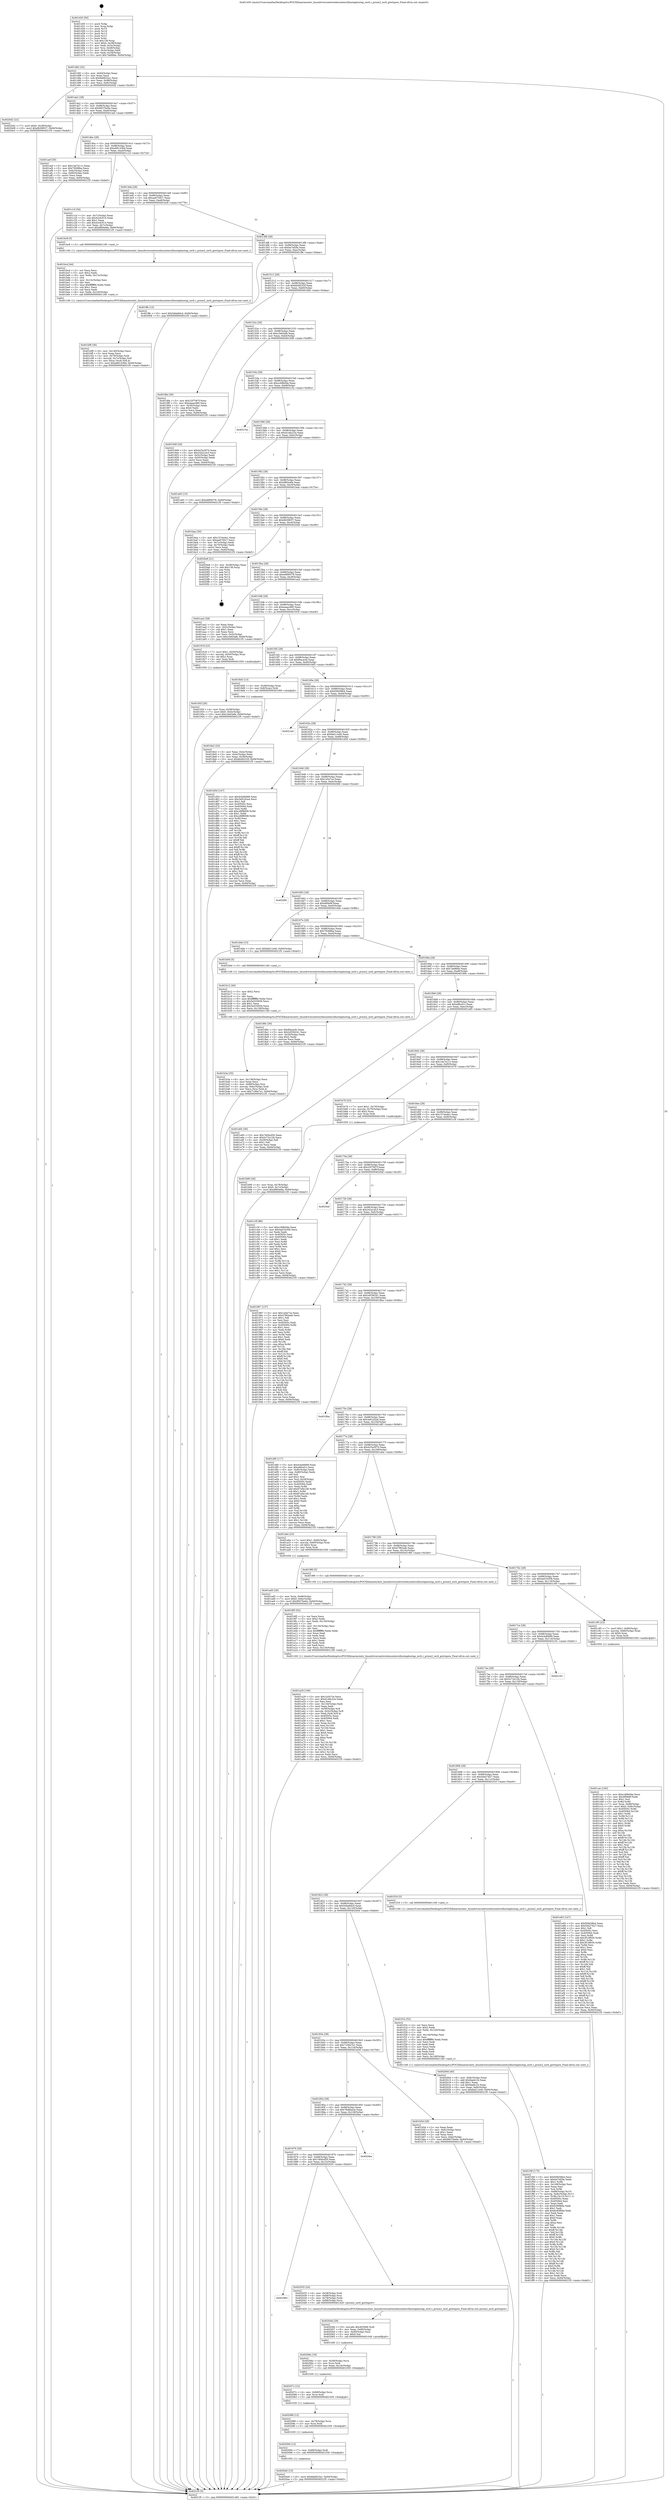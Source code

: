 digraph "0x401450" {
  label = "0x401450 (/mnt/c/Users/mathe/Desktop/tcc/POCII/binaries/extr_linuxdriversnetwirelessintersilhostaphostap_ioctl.c_prism2_ioctl_giwtxpow_Final-ollvm.out::main(0))"
  labelloc = "t"
  node[shape=record]

  Entry [label="",width=0.3,height=0.3,shape=circle,fillcolor=black,style=filled]
  "0x401482" [label="{
     0x401482 [32]\l
     | [instrs]\l
     &nbsp;&nbsp;0x401482 \<+6\>: mov -0x94(%rbp),%eax\l
     &nbsp;&nbsp;0x401488 \<+2\>: mov %eax,%ecx\l
     &nbsp;&nbsp;0x40148a \<+6\>: sub $0x8dd923a1,%ecx\l
     &nbsp;&nbsp;0x401490 \<+6\>: mov %eax,-0x98(%rbp)\l
     &nbsp;&nbsp;0x401496 \<+6\>: mov %ecx,-0x9c(%rbp)\l
     &nbsp;&nbsp;0x40149c \<+6\>: je 00000000004020d2 \<main+0xc82\>\l
  }"]
  "0x4020d2" [label="{
     0x4020d2 [22]\l
     | [instrs]\l
     &nbsp;&nbsp;0x4020d2 \<+7\>: movl $0x0,-0x38(%rbp)\l
     &nbsp;&nbsp;0x4020d9 \<+10\>: movl $0xdfc09037,-0x94(%rbp)\l
     &nbsp;&nbsp;0x4020e3 \<+5\>: jmp 00000000004021f5 \<main+0xda5\>\l
  }"]
  "0x4014a2" [label="{
     0x4014a2 [28]\l
     | [instrs]\l
     &nbsp;&nbsp;0x4014a2 \<+5\>: jmp 00000000004014a7 \<main+0x57\>\l
     &nbsp;&nbsp;0x4014a7 \<+6\>: mov -0x98(%rbp),%eax\l
     &nbsp;&nbsp;0x4014ad \<+5\>: sub $0x9937be0e,%eax\l
     &nbsp;&nbsp;0x4014b2 \<+6\>: mov %eax,-0xa0(%rbp)\l
     &nbsp;&nbsp;0x4014b8 \<+6\>: je 0000000000401aef \<main+0x69f\>\l
  }"]
  Exit [label="",width=0.3,height=0.3,shape=circle,fillcolor=black,style=filled,peripheries=2]
  "0x401aef" [label="{
     0x401aef [30]\l
     | [instrs]\l
     &nbsp;&nbsp;0x401aef \<+5\>: mov $0x14a7e11c,%eax\l
     &nbsp;&nbsp;0x401af4 \<+5\>: mov $0x79288ba,%ecx\l
     &nbsp;&nbsp;0x401af9 \<+3\>: mov -0x6c(%rbp),%edx\l
     &nbsp;&nbsp;0x401afc \<+3\>: cmp -0x60(%rbp),%edx\l
     &nbsp;&nbsp;0x401aff \<+3\>: cmovl %ecx,%eax\l
     &nbsp;&nbsp;0x401b02 \<+6\>: mov %eax,-0x94(%rbp)\l
     &nbsp;&nbsp;0x401b08 \<+5\>: jmp 00000000004021f5 \<main+0xda5\>\l
  }"]
  "0x4014be" [label="{
     0x4014be [28]\l
     | [instrs]\l
     &nbsp;&nbsp;0x4014be \<+5\>: jmp 00000000004014c3 \<main+0x73\>\l
     &nbsp;&nbsp;0x4014c3 \<+6\>: mov -0x98(%rbp),%eax\l
     &nbsp;&nbsp;0x4014c9 \<+5\>: sub $0xa891436d,%eax\l
     &nbsp;&nbsp;0x4014ce \<+6\>: mov %eax,-0xa4(%rbp)\l
     &nbsp;&nbsp;0x4014d4 \<+6\>: je 0000000000401c1d \<main+0x7cd\>\l
  }"]
  "0x4020a0" [label="{
     0x4020a0 [15]\l
     | [instrs]\l
     &nbsp;&nbsp;0x4020a0 \<+10\>: movl $0x8dd923a1,-0x94(%rbp)\l
     &nbsp;&nbsp;0x4020aa \<+5\>: jmp 00000000004021f5 \<main+0xda5\>\l
  }"]
  "0x401c1d" [label="{
     0x401c1d [34]\l
     | [instrs]\l
     &nbsp;&nbsp;0x401c1d \<+3\>: mov -0x7c(%rbp),%eax\l
     &nbsp;&nbsp;0x401c20 \<+5\>: sub $0x42cfc014,%eax\l
     &nbsp;&nbsp;0x401c25 \<+3\>: add $0x1,%eax\l
     &nbsp;&nbsp;0x401c28 \<+5\>: add $0x42cfc014,%eax\l
     &nbsp;&nbsp;0x401c2d \<+3\>: mov %eax,-0x7c(%rbp)\l
     &nbsp;&nbsp;0x401c30 \<+10\>: movl $0xdf60a4fa,-0x94(%rbp)\l
     &nbsp;&nbsp;0x401c3a \<+5\>: jmp 00000000004021f5 \<main+0xda5\>\l
  }"]
  "0x4014da" [label="{
     0x4014da [28]\l
     | [instrs]\l
     &nbsp;&nbsp;0x4014da \<+5\>: jmp 00000000004014df \<main+0x8f\>\l
     &nbsp;&nbsp;0x4014df \<+6\>: mov -0x98(%rbp),%eax\l
     &nbsp;&nbsp;0x4014e5 \<+5\>: sub $0xaa9750c7,%eax\l
     &nbsp;&nbsp;0x4014ea \<+6\>: mov %eax,-0xa8(%rbp)\l
     &nbsp;&nbsp;0x4014f0 \<+6\>: je 0000000000401bc8 \<main+0x778\>\l
  }"]
  "0x402094" [label="{
     0x402094 [12]\l
     | [instrs]\l
     &nbsp;&nbsp;0x402094 \<+7\>: mov -0x88(%rbp),%rdi\l
     &nbsp;&nbsp;0x40209b \<+5\>: call 0000000000401030 \<free@plt\>\l
     | [calls]\l
     &nbsp;&nbsp;0x401030 \{1\} (unknown)\l
  }"]
  "0x401bc8" [label="{
     0x401bc8 [5]\l
     | [instrs]\l
     &nbsp;&nbsp;0x401bc8 \<+5\>: call 0000000000401160 \<next_i\>\l
     | [calls]\l
     &nbsp;&nbsp;0x401160 \{1\} (/mnt/c/Users/mathe/Desktop/tcc/POCII/binaries/extr_linuxdriversnetwirelessintersilhostaphostap_ioctl.c_prism2_ioctl_giwtxpow_Final-ollvm.out::next_i)\l
  }"]
  "0x4014f6" [label="{
     0x4014f6 [28]\l
     | [instrs]\l
     &nbsp;&nbsp;0x4014f6 \<+5\>: jmp 00000000004014fb \<main+0xab\>\l
     &nbsp;&nbsp;0x4014fb \<+6\>: mov -0x98(%rbp),%eax\l
     &nbsp;&nbsp;0x401501 \<+5\>: sub $0xba7ef2fa,%eax\l
     &nbsp;&nbsp;0x401506 \<+6\>: mov %eax,-0xac(%rbp)\l
     &nbsp;&nbsp;0x40150c \<+6\>: je 0000000000401ffe \<main+0xbae\>\l
  }"]
  "0x402088" [label="{
     0x402088 [12]\l
     | [instrs]\l
     &nbsp;&nbsp;0x402088 \<+4\>: mov -0x78(%rbp),%rcx\l
     &nbsp;&nbsp;0x40208c \<+3\>: mov %rcx,%rdi\l
     &nbsp;&nbsp;0x40208f \<+5\>: call 0000000000401030 \<free@plt\>\l
     | [calls]\l
     &nbsp;&nbsp;0x401030 \{1\} (unknown)\l
  }"]
  "0x401ffe" [label="{
     0x401ffe [15]\l
     | [instrs]\l
     &nbsp;&nbsp;0x401ffe \<+10\>: movl $0x5dda84cd,-0x94(%rbp)\l
     &nbsp;&nbsp;0x402008 \<+5\>: jmp 00000000004021f5 \<main+0xda5\>\l
  }"]
  "0x401512" [label="{
     0x401512 [28]\l
     | [instrs]\l
     &nbsp;&nbsp;0x401512 \<+5\>: jmp 0000000000401517 \<main+0xc7\>\l
     &nbsp;&nbsp;0x401517 \<+6\>: mov -0x98(%rbp),%eax\l
     &nbsp;&nbsp;0x40151d \<+5\>: sub $0xbb49232f,%eax\l
     &nbsp;&nbsp;0x401522 \<+6\>: mov %eax,-0xb0(%rbp)\l
     &nbsp;&nbsp;0x401528 \<+6\>: je 00000000004018fa \<main+0x4aa\>\l
  }"]
  "0x40207c" [label="{
     0x40207c [12]\l
     | [instrs]\l
     &nbsp;&nbsp;0x40207c \<+4\>: mov -0x68(%rbp),%rcx\l
     &nbsp;&nbsp;0x402080 \<+3\>: mov %rcx,%rdi\l
     &nbsp;&nbsp;0x402083 \<+5\>: call 0000000000401030 \<free@plt\>\l
     | [calls]\l
     &nbsp;&nbsp;0x401030 \{1\} (unknown)\l
  }"]
  "0x4018fa" [label="{
     0x4018fa [30]\l
     | [instrs]\l
     &nbsp;&nbsp;0x4018fa \<+5\>: mov $0x22f7587f,%eax\l
     &nbsp;&nbsp;0x4018ff \<+5\>: mov $0xeaaacd90,%ecx\l
     &nbsp;&nbsp;0x401904 \<+3\>: mov -0x30(%rbp),%edx\l
     &nbsp;&nbsp;0x401907 \<+3\>: cmp $0x0,%edx\l
     &nbsp;&nbsp;0x40190a \<+3\>: cmove %ecx,%eax\l
     &nbsp;&nbsp;0x40190d \<+6\>: mov %eax,-0x94(%rbp)\l
     &nbsp;&nbsp;0x401913 \<+5\>: jmp 00000000004021f5 \<main+0xda5\>\l
  }"]
  "0x40152e" [label="{
     0x40152e [28]\l
     | [instrs]\l
     &nbsp;&nbsp;0x40152e \<+5\>: jmp 0000000000401533 \<main+0xe3\>\l
     &nbsp;&nbsp;0x401533 \<+6\>: mov -0x98(%rbp),%eax\l
     &nbsp;&nbsp;0x401539 \<+5\>: sub $0xc3e63afe,%eax\l
     &nbsp;&nbsp;0x40153e \<+6\>: mov %eax,-0xb4(%rbp)\l
     &nbsp;&nbsp;0x401544 \<+6\>: je 0000000000401949 \<main+0x4f9\>\l
  }"]
  "0x40206a" [label="{
     0x40206a [18]\l
     | [instrs]\l
     &nbsp;&nbsp;0x40206a \<+4\>: mov -0x58(%rbp),%rcx\l
     &nbsp;&nbsp;0x40206e \<+3\>: mov %rcx,%rdi\l
     &nbsp;&nbsp;0x402071 \<+6\>: mov %eax,-0x14c(%rbp)\l
     &nbsp;&nbsp;0x402077 \<+5\>: call 0000000000401030 \<free@plt\>\l
     | [calls]\l
     &nbsp;&nbsp;0x401030 \{1\} (unknown)\l
  }"]
  "0x401949" [label="{
     0x401949 [30]\l
     | [instrs]\l
     &nbsp;&nbsp;0x401949 \<+5\>: mov $0x425a3070,%eax\l
     &nbsp;&nbsp;0x40194e \<+5\>: mov $0x242a1dc3,%ecx\l
     &nbsp;&nbsp;0x401953 \<+3\>: mov -0x5c(%rbp),%edx\l
     &nbsp;&nbsp;0x401956 \<+3\>: cmp -0x50(%rbp),%edx\l
     &nbsp;&nbsp;0x401959 \<+3\>: cmovl %ecx,%eax\l
     &nbsp;&nbsp;0x40195c \<+6\>: mov %eax,-0x94(%rbp)\l
     &nbsp;&nbsp;0x401962 \<+5\>: jmp 00000000004021f5 \<main+0xda5\>\l
  }"]
  "0x40154a" [label="{
     0x40154a [28]\l
     | [instrs]\l
     &nbsp;&nbsp;0x40154a \<+5\>: jmp 000000000040154f \<main+0xff\>\l
     &nbsp;&nbsp;0x40154f \<+6\>: mov -0x98(%rbp),%eax\l
     &nbsp;&nbsp;0x401555 \<+5\>: sub $0xcc68b0da,%eax\l
     &nbsp;&nbsp;0x40155a \<+6\>: mov %eax,-0xb8(%rbp)\l
     &nbsp;&nbsp;0x401560 \<+6\>: je 000000000040215a \<main+0xd0a\>\l
  }"]
  "0x40204d" [label="{
     0x40204d [29]\l
     | [instrs]\l
     &nbsp;&nbsp;0x40204d \<+10\>: movabs $0x4030b6,%rdi\l
     &nbsp;&nbsp;0x402057 \<+6\>: mov %eax,-0x90(%rbp)\l
     &nbsp;&nbsp;0x40205d \<+6\>: mov -0x90(%rbp),%esi\l
     &nbsp;&nbsp;0x402063 \<+2\>: mov $0x0,%al\l
     &nbsp;&nbsp;0x402065 \<+5\>: call 0000000000401040 \<printf@plt\>\l
     | [calls]\l
     &nbsp;&nbsp;0x401040 \{1\} (unknown)\l
  }"]
  "0x40215a" [label="{
     0x40215a\l
  }", style=dashed]
  "0x401566" [label="{
     0x401566 [28]\l
     | [instrs]\l
     &nbsp;&nbsp;0x401566 \<+5\>: jmp 000000000040156b \<main+0x11b\>\l
     &nbsp;&nbsp;0x40156b \<+6\>: mov -0x98(%rbp),%eax\l
     &nbsp;&nbsp;0x401571 \<+5\>: sub $0xd1ddc22e,%eax\l
     &nbsp;&nbsp;0x401576 \<+6\>: mov %eax,-0xbc(%rbp)\l
     &nbsp;&nbsp;0x40157c \<+6\>: je 0000000000401a93 \<main+0x643\>\l
  }"]
  "0x401892" [label="{
     0x401892\l
  }", style=dashed]
  "0x401a93" [label="{
     0x401a93 [15]\l
     | [instrs]\l
     &nbsp;&nbsp;0x401a93 \<+10\>: movl $0xe6f08378,-0x94(%rbp)\l
     &nbsp;&nbsp;0x401a9d \<+5\>: jmp 00000000004021f5 \<main+0xda5\>\l
  }"]
  "0x401582" [label="{
     0x401582 [28]\l
     | [instrs]\l
     &nbsp;&nbsp;0x401582 \<+5\>: jmp 0000000000401587 \<main+0x137\>\l
     &nbsp;&nbsp;0x401587 \<+6\>: mov -0x98(%rbp),%eax\l
     &nbsp;&nbsp;0x40158d \<+5\>: sub $0xdf60a4fa,%eax\l
     &nbsp;&nbsp;0x401592 \<+6\>: mov %eax,-0xc0(%rbp)\l
     &nbsp;&nbsp;0x401598 \<+6\>: je 0000000000401baa \<main+0x75a\>\l
  }"]
  "0x402035" [label="{
     0x402035 [24]\l
     | [instrs]\l
     &nbsp;&nbsp;0x402035 \<+4\>: mov -0x58(%rbp),%rdi\l
     &nbsp;&nbsp;0x402039 \<+4\>: mov -0x68(%rbp),%rsi\l
     &nbsp;&nbsp;0x40203d \<+4\>: mov -0x78(%rbp),%rdx\l
     &nbsp;&nbsp;0x402041 \<+7\>: mov -0x88(%rbp),%rcx\l
     &nbsp;&nbsp;0x402048 \<+5\>: call 0000000000401420 \<prism2_ioctl_giwtxpow\>\l
     | [calls]\l
     &nbsp;&nbsp;0x401420 \{1\} (/mnt/c/Users/mathe/Desktop/tcc/POCII/binaries/extr_linuxdriversnetwirelessintersilhostaphostap_ioctl.c_prism2_ioctl_giwtxpow_Final-ollvm.out::prism2_ioctl_giwtxpow)\l
  }"]
  "0x401baa" [label="{
     0x401baa [30]\l
     | [instrs]\l
     &nbsp;&nbsp;0x401baa \<+5\>: mov $0x157ee4a1,%eax\l
     &nbsp;&nbsp;0x401baf \<+5\>: mov $0xaa9750c7,%ecx\l
     &nbsp;&nbsp;0x401bb4 \<+3\>: mov -0x7c(%rbp),%edx\l
     &nbsp;&nbsp;0x401bb7 \<+3\>: cmp -0x70(%rbp),%edx\l
     &nbsp;&nbsp;0x401bba \<+3\>: cmovl %ecx,%eax\l
     &nbsp;&nbsp;0x401bbd \<+6\>: mov %eax,-0x94(%rbp)\l
     &nbsp;&nbsp;0x401bc3 \<+5\>: jmp 00000000004021f5 \<main+0xda5\>\l
  }"]
  "0x40159e" [label="{
     0x40159e [28]\l
     | [instrs]\l
     &nbsp;&nbsp;0x40159e \<+5\>: jmp 00000000004015a3 \<main+0x153\>\l
     &nbsp;&nbsp;0x4015a3 \<+6\>: mov -0x98(%rbp),%eax\l
     &nbsp;&nbsp;0x4015a9 \<+5\>: sub $0xdfc09037,%eax\l
     &nbsp;&nbsp;0x4015ae \<+6\>: mov %eax,-0xc4(%rbp)\l
     &nbsp;&nbsp;0x4015b4 \<+6\>: je 00000000004020e8 \<main+0xc98\>\l
  }"]
  "0x401876" [label="{
     0x401876 [28]\l
     | [instrs]\l
     &nbsp;&nbsp;0x401876 \<+5\>: jmp 000000000040187b \<main+0x42b\>\l
     &nbsp;&nbsp;0x40187b \<+6\>: mov -0x98(%rbp),%eax\l
     &nbsp;&nbsp;0x401881 \<+5\>: sub $0x7d04cd50,%eax\l
     &nbsp;&nbsp;0x401886 \<+6\>: mov %eax,-0x12c(%rbp)\l
     &nbsp;&nbsp;0x40188c \<+6\>: je 0000000000402035 \<main+0xbe5\>\l
  }"]
  "0x4020e8" [label="{
     0x4020e8 [21]\l
     | [instrs]\l
     &nbsp;&nbsp;0x4020e8 \<+3\>: mov -0x38(%rbp),%eax\l
     &nbsp;&nbsp;0x4020eb \<+7\>: add $0x138,%rsp\l
     &nbsp;&nbsp;0x4020f2 \<+1\>: pop %rbx\l
     &nbsp;&nbsp;0x4020f3 \<+2\>: pop %r12\l
     &nbsp;&nbsp;0x4020f5 \<+2\>: pop %r13\l
     &nbsp;&nbsp;0x4020f7 \<+2\>: pop %r14\l
     &nbsp;&nbsp;0x4020f9 \<+2\>: pop %r15\l
     &nbsp;&nbsp;0x4020fb \<+1\>: pop %rbp\l
     &nbsp;&nbsp;0x4020fc \<+1\>: ret\l
  }"]
  "0x4015ba" [label="{
     0x4015ba [28]\l
     | [instrs]\l
     &nbsp;&nbsp;0x4015ba \<+5\>: jmp 00000000004015bf \<main+0x16f\>\l
     &nbsp;&nbsp;0x4015bf \<+6\>: mov -0x98(%rbp),%eax\l
     &nbsp;&nbsp;0x4015c5 \<+5\>: sub $0xe6f08378,%eax\l
     &nbsp;&nbsp;0x4015ca \<+6\>: mov %eax,-0xc8(%rbp)\l
     &nbsp;&nbsp;0x4015d0 \<+6\>: je 0000000000401aa2 \<main+0x652\>\l
  }"]
  "0x4020be" [label="{
     0x4020be\l
  }", style=dashed]
  "0x401aa2" [label="{
     0x401aa2 [28]\l
     | [instrs]\l
     &nbsp;&nbsp;0x401aa2 \<+2\>: xor %eax,%eax\l
     &nbsp;&nbsp;0x401aa4 \<+3\>: mov -0x5c(%rbp),%ecx\l
     &nbsp;&nbsp;0x401aa7 \<+3\>: sub $0x1,%eax\l
     &nbsp;&nbsp;0x401aaa \<+2\>: sub %eax,%ecx\l
     &nbsp;&nbsp;0x401aac \<+3\>: mov %ecx,-0x5c(%rbp)\l
     &nbsp;&nbsp;0x401aaf \<+10\>: movl $0xc3e63afe,-0x94(%rbp)\l
     &nbsp;&nbsp;0x401ab9 \<+5\>: jmp 00000000004021f5 \<main+0xda5\>\l
  }"]
  "0x4015d6" [label="{
     0x4015d6 [28]\l
     | [instrs]\l
     &nbsp;&nbsp;0x4015d6 \<+5\>: jmp 00000000004015db \<main+0x18b\>\l
     &nbsp;&nbsp;0x4015db \<+6\>: mov -0x98(%rbp),%eax\l
     &nbsp;&nbsp;0x4015e1 \<+5\>: sub $0xeaaacd90,%eax\l
     &nbsp;&nbsp;0x4015e6 \<+6\>: mov %eax,-0xcc(%rbp)\l
     &nbsp;&nbsp;0x4015ec \<+6\>: je 0000000000401918 \<main+0x4c8\>\l
  }"]
  "0x401f4f" [label="{
     0x401f4f [175]\l
     | [instrs]\l
     &nbsp;&nbsp;0x401f4f \<+5\>: mov $0xf26b58b4,%ecx\l
     &nbsp;&nbsp;0x401f54 \<+5\>: mov $0xba7ef2fa,%edx\l
     &nbsp;&nbsp;0x401f59 \<+3\>: mov $0x1,%r8b\l
     &nbsp;&nbsp;0x401f5c \<+6\>: mov -0x148(%rbp),%esi\l
     &nbsp;&nbsp;0x401f62 \<+3\>: imul %eax,%esi\l
     &nbsp;&nbsp;0x401f65 \<+3\>: mov %sil,%r9b\l
     &nbsp;&nbsp;0x401f68 \<+7\>: mov -0x88(%rbp),%r10\l
     &nbsp;&nbsp;0x401f6f \<+7\>: movslq -0x8c(%rbp),%r11\l
     &nbsp;&nbsp;0x401f76 \<+4\>: mov %r9b,(%r10,%r11,1)\l
     &nbsp;&nbsp;0x401f7a \<+7\>: mov 0x40505c,%eax\l
     &nbsp;&nbsp;0x401f81 \<+7\>: mov 0x405064,%esi\l
     &nbsp;&nbsp;0x401f88 \<+2\>: mov %eax,%edi\l
     &nbsp;&nbsp;0x401f8a \<+6\>: sub $0x6c90fb6e,%edi\l
     &nbsp;&nbsp;0x401f90 \<+3\>: sub $0x1,%edi\l
     &nbsp;&nbsp;0x401f93 \<+6\>: add $0x6c90fb6e,%edi\l
     &nbsp;&nbsp;0x401f99 \<+3\>: imul %edi,%eax\l
     &nbsp;&nbsp;0x401f9c \<+3\>: and $0x1,%eax\l
     &nbsp;&nbsp;0x401f9f \<+3\>: cmp $0x0,%eax\l
     &nbsp;&nbsp;0x401fa2 \<+4\>: sete %r9b\l
     &nbsp;&nbsp;0x401fa6 \<+3\>: cmp $0xa,%esi\l
     &nbsp;&nbsp;0x401fa9 \<+3\>: setl %bl\l
     &nbsp;&nbsp;0x401fac \<+3\>: mov %r9b,%r14b\l
     &nbsp;&nbsp;0x401faf \<+4\>: xor $0xff,%r14b\l
     &nbsp;&nbsp;0x401fb3 \<+3\>: mov %bl,%r15b\l
     &nbsp;&nbsp;0x401fb6 \<+4\>: xor $0xff,%r15b\l
     &nbsp;&nbsp;0x401fba \<+4\>: xor $0x0,%r8b\l
     &nbsp;&nbsp;0x401fbe \<+3\>: mov %r14b,%r12b\l
     &nbsp;&nbsp;0x401fc1 \<+4\>: and $0x0,%r12b\l
     &nbsp;&nbsp;0x401fc5 \<+3\>: and %r8b,%r9b\l
     &nbsp;&nbsp;0x401fc8 \<+3\>: mov %r15b,%r13b\l
     &nbsp;&nbsp;0x401fcb \<+4\>: and $0x0,%r13b\l
     &nbsp;&nbsp;0x401fcf \<+3\>: and %r8b,%bl\l
     &nbsp;&nbsp;0x401fd2 \<+3\>: or %r9b,%r12b\l
     &nbsp;&nbsp;0x401fd5 \<+3\>: or %bl,%r13b\l
     &nbsp;&nbsp;0x401fd8 \<+3\>: xor %r13b,%r12b\l
     &nbsp;&nbsp;0x401fdb \<+3\>: or %r15b,%r14b\l
     &nbsp;&nbsp;0x401fde \<+4\>: xor $0xff,%r14b\l
     &nbsp;&nbsp;0x401fe2 \<+4\>: or $0x0,%r8b\l
     &nbsp;&nbsp;0x401fe6 \<+3\>: and %r8b,%r14b\l
     &nbsp;&nbsp;0x401fe9 \<+3\>: or %r14b,%r12b\l
     &nbsp;&nbsp;0x401fec \<+4\>: test $0x1,%r12b\l
     &nbsp;&nbsp;0x401ff0 \<+3\>: cmovne %edx,%ecx\l
     &nbsp;&nbsp;0x401ff3 \<+6\>: mov %ecx,-0x94(%rbp)\l
     &nbsp;&nbsp;0x401ff9 \<+5\>: jmp 00000000004021f5 \<main+0xda5\>\l
  }"]
  "0x401918" [label="{
     0x401918 [23]\l
     | [instrs]\l
     &nbsp;&nbsp;0x401918 \<+7\>: movl $0x1,-0x50(%rbp)\l
     &nbsp;&nbsp;0x40191f \<+4\>: movslq -0x50(%rbp),%rax\l
     &nbsp;&nbsp;0x401923 \<+4\>: shl $0x2,%rax\l
     &nbsp;&nbsp;0x401927 \<+3\>: mov %rax,%rdi\l
     &nbsp;&nbsp;0x40192a \<+5\>: call 0000000000401050 \<malloc@plt\>\l
     | [calls]\l
     &nbsp;&nbsp;0x401050 \{1\} (unknown)\l
  }"]
  "0x4015f2" [label="{
     0x4015f2 [28]\l
     | [instrs]\l
     &nbsp;&nbsp;0x4015f2 \<+5\>: jmp 00000000004015f7 \<main+0x1a7\>\l
     &nbsp;&nbsp;0x4015f7 \<+6\>: mov -0x98(%rbp),%eax\l
     &nbsp;&nbsp;0x4015fd \<+5\>: sub $0xf0acecfc,%eax\l
     &nbsp;&nbsp;0x401602 \<+6\>: mov %eax,-0xd0(%rbp)\l
     &nbsp;&nbsp;0x401608 \<+6\>: je 00000000004018d5 \<main+0x485\>\l
  }"]
  "0x401f1b" [label="{
     0x401f1b [52]\l
     | [instrs]\l
     &nbsp;&nbsp;0x401f1b \<+2\>: xor %ecx,%ecx\l
     &nbsp;&nbsp;0x401f1d \<+5\>: mov $0x2,%edx\l
     &nbsp;&nbsp;0x401f22 \<+6\>: mov %edx,-0x144(%rbp)\l
     &nbsp;&nbsp;0x401f28 \<+1\>: cltd\l
     &nbsp;&nbsp;0x401f29 \<+6\>: mov -0x144(%rbp),%esi\l
     &nbsp;&nbsp;0x401f2f \<+2\>: idiv %esi\l
     &nbsp;&nbsp;0x401f31 \<+6\>: imul $0xfffffffe,%edx,%edx\l
     &nbsp;&nbsp;0x401f37 \<+2\>: mov %ecx,%edi\l
     &nbsp;&nbsp;0x401f39 \<+2\>: sub %edx,%edi\l
     &nbsp;&nbsp;0x401f3b \<+2\>: mov %ecx,%edx\l
     &nbsp;&nbsp;0x401f3d \<+3\>: sub $0x1,%edx\l
     &nbsp;&nbsp;0x401f40 \<+2\>: add %edx,%edi\l
     &nbsp;&nbsp;0x401f42 \<+2\>: sub %edi,%ecx\l
     &nbsp;&nbsp;0x401f44 \<+6\>: mov %ecx,-0x148(%rbp)\l
     &nbsp;&nbsp;0x401f4a \<+5\>: call 0000000000401160 \<next_i\>\l
     | [calls]\l
     &nbsp;&nbsp;0x401160 \{1\} (/mnt/c/Users/mathe/Desktop/tcc/POCII/binaries/extr_linuxdriversnetwirelessintersilhostaphostap_ioctl.c_prism2_ioctl_giwtxpow_Final-ollvm.out::next_i)\l
  }"]
  "0x4018d5" [label="{
     0x4018d5 [13]\l
     | [instrs]\l
     &nbsp;&nbsp;0x4018d5 \<+4\>: mov -0x48(%rbp),%rax\l
     &nbsp;&nbsp;0x4018d9 \<+4\>: mov 0x8(%rax),%rdi\l
     &nbsp;&nbsp;0x4018dd \<+5\>: call 0000000000401060 \<atoi@plt\>\l
     | [calls]\l
     &nbsp;&nbsp;0x401060 \{1\} (unknown)\l
  }"]
  "0x40160e" [label="{
     0x40160e [28]\l
     | [instrs]\l
     &nbsp;&nbsp;0x40160e \<+5\>: jmp 0000000000401613 \<main+0x1c3\>\l
     &nbsp;&nbsp;0x401613 \<+6\>: mov -0x98(%rbp),%eax\l
     &nbsp;&nbsp;0x401619 \<+5\>: sub $0xf26b58b4,%eax\l
     &nbsp;&nbsp;0x40161e \<+6\>: mov %eax,-0xd4(%rbp)\l
     &nbsp;&nbsp;0x401624 \<+6\>: je 00000000004021a0 \<main+0xd50\>\l
  }"]
  "0x401cac" [label="{
     0x401cac [162]\l
     | [instrs]\l
     &nbsp;&nbsp;0x401cac \<+5\>: mov $0xcc68b0da,%ecx\l
     &nbsp;&nbsp;0x401cb1 \<+5\>: mov $0x4f0fe9f,%edx\l
     &nbsp;&nbsp;0x401cb6 \<+3\>: mov $0x1,%sil\l
     &nbsp;&nbsp;0x401cb9 \<+3\>: xor %r8d,%r8d\l
     &nbsp;&nbsp;0x401cbc \<+7\>: mov %rax,-0x88(%rbp)\l
     &nbsp;&nbsp;0x401cc3 \<+10\>: movl $0x0,-0x8c(%rbp)\l
     &nbsp;&nbsp;0x401ccd \<+8\>: mov 0x40505c,%r9d\l
     &nbsp;&nbsp;0x401cd5 \<+8\>: mov 0x405064,%r10d\l
     &nbsp;&nbsp;0x401cdd \<+4\>: sub $0x1,%r8d\l
     &nbsp;&nbsp;0x401ce1 \<+3\>: mov %r9d,%r11d\l
     &nbsp;&nbsp;0x401ce4 \<+3\>: add %r8d,%r11d\l
     &nbsp;&nbsp;0x401ce7 \<+4\>: imul %r11d,%r9d\l
     &nbsp;&nbsp;0x401ceb \<+4\>: and $0x1,%r9d\l
     &nbsp;&nbsp;0x401cef \<+4\>: cmp $0x0,%r9d\l
     &nbsp;&nbsp;0x401cf3 \<+3\>: sete %bl\l
     &nbsp;&nbsp;0x401cf6 \<+4\>: cmp $0xa,%r10d\l
     &nbsp;&nbsp;0x401cfa \<+4\>: setl %r14b\l
     &nbsp;&nbsp;0x401cfe \<+3\>: mov %bl,%r15b\l
     &nbsp;&nbsp;0x401d01 \<+4\>: xor $0xff,%r15b\l
     &nbsp;&nbsp;0x401d05 \<+3\>: mov %r14b,%r12b\l
     &nbsp;&nbsp;0x401d08 \<+4\>: xor $0xff,%r12b\l
     &nbsp;&nbsp;0x401d0c \<+4\>: xor $0x1,%sil\l
     &nbsp;&nbsp;0x401d10 \<+3\>: mov %r15b,%r13b\l
     &nbsp;&nbsp;0x401d13 \<+4\>: and $0xff,%r13b\l
     &nbsp;&nbsp;0x401d17 \<+3\>: and %sil,%bl\l
     &nbsp;&nbsp;0x401d1a \<+3\>: mov %r12b,%al\l
     &nbsp;&nbsp;0x401d1d \<+2\>: and $0xff,%al\l
     &nbsp;&nbsp;0x401d1f \<+3\>: and %sil,%r14b\l
     &nbsp;&nbsp;0x401d22 \<+3\>: or %bl,%r13b\l
     &nbsp;&nbsp;0x401d25 \<+3\>: or %r14b,%al\l
     &nbsp;&nbsp;0x401d28 \<+3\>: xor %al,%r13b\l
     &nbsp;&nbsp;0x401d2b \<+3\>: or %r12b,%r15b\l
     &nbsp;&nbsp;0x401d2e \<+4\>: xor $0xff,%r15b\l
     &nbsp;&nbsp;0x401d32 \<+4\>: or $0x1,%sil\l
     &nbsp;&nbsp;0x401d36 \<+3\>: and %sil,%r15b\l
     &nbsp;&nbsp;0x401d39 \<+3\>: or %r15b,%r13b\l
     &nbsp;&nbsp;0x401d3c \<+4\>: test $0x1,%r13b\l
     &nbsp;&nbsp;0x401d40 \<+3\>: cmovne %edx,%ecx\l
     &nbsp;&nbsp;0x401d43 \<+6\>: mov %ecx,-0x94(%rbp)\l
     &nbsp;&nbsp;0x401d49 \<+5\>: jmp 00000000004021f5 \<main+0xda5\>\l
  }"]
  "0x4021a0" [label="{
     0x4021a0\l
  }", style=dashed]
  "0x40162a" [label="{
     0x40162a [28]\l
     | [instrs]\l
     &nbsp;&nbsp;0x40162a \<+5\>: jmp 000000000040162f \<main+0x1df\>\l
     &nbsp;&nbsp;0x40162f \<+6\>: mov -0x98(%rbp),%eax\l
     &nbsp;&nbsp;0x401635 \<+5\>: sub $0xfad11e40,%eax\l
     &nbsp;&nbsp;0x40163a \<+6\>: mov %eax,-0xd8(%rbp)\l
     &nbsp;&nbsp;0x401640 \<+6\>: je 0000000000401d5d \<main+0x90d\>\l
  }"]
  "0x401bf9" [label="{
     0x401bf9 [36]\l
     | [instrs]\l
     &nbsp;&nbsp;0x401bf9 \<+6\>: mov -0x140(%rbp),%ecx\l
     &nbsp;&nbsp;0x401bff \<+3\>: imul %eax,%ecx\l
     &nbsp;&nbsp;0x401c02 \<+4\>: mov -0x78(%rbp),%rdi\l
     &nbsp;&nbsp;0x401c06 \<+4\>: movslq -0x7c(%rbp),%r8\l
     &nbsp;&nbsp;0x401c0a \<+4\>: mov %ecx,(%rdi,%r8,4)\l
     &nbsp;&nbsp;0x401c0e \<+10\>: movl $0xa891436d,-0x94(%rbp)\l
     &nbsp;&nbsp;0x401c18 \<+5\>: jmp 00000000004021f5 \<main+0xda5\>\l
  }"]
  "0x401d5d" [label="{
     0x401d5d [147]\l
     | [instrs]\l
     &nbsp;&nbsp;0x401d5d \<+5\>: mov $0x4cbd0b89,%eax\l
     &nbsp;&nbsp;0x401d62 \<+5\>: mov $0x3e91d2a4,%ecx\l
     &nbsp;&nbsp;0x401d67 \<+2\>: mov $0x1,%dl\l
     &nbsp;&nbsp;0x401d69 \<+7\>: mov 0x40505c,%esi\l
     &nbsp;&nbsp;0x401d70 \<+7\>: mov 0x405064,%edi\l
     &nbsp;&nbsp;0x401d77 \<+3\>: mov %esi,%r8d\l
     &nbsp;&nbsp;0x401d7a \<+7\>: add $0xcd9f8008,%r8d\l
     &nbsp;&nbsp;0x401d81 \<+4\>: sub $0x1,%r8d\l
     &nbsp;&nbsp;0x401d85 \<+7\>: sub $0xcd9f8008,%r8d\l
     &nbsp;&nbsp;0x401d8c \<+4\>: imul %r8d,%esi\l
     &nbsp;&nbsp;0x401d90 \<+3\>: and $0x1,%esi\l
     &nbsp;&nbsp;0x401d93 \<+3\>: cmp $0x0,%esi\l
     &nbsp;&nbsp;0x401d96 \<+4\>: sete %r9b\l
     &nbsp;&nbsp;0x401d9a \<+3\>: cmp $0xa,%edi\l
     &nbsp;&nbsp;0x401d9d \<+4\>: setl %r10b\l
     &nbsp;&nbsp;0x401da1 \<+3\>: mov %r9b,%r11b\l
     &nbsp;&nbsp;0x401da4 \<+4\>: xor $0xff,%r11b\l
     &nbsp;&nbsp;0x401da8 \<+3\>: mov %r10b,%bl\l
     &nbsp;&nbsp;0x401dab \<+3\>: xor $0xff,%bl\l
     &nbsp;&nbsp;0x401dae \<+3\>: xor $0x1,%dl\l
     &nbsp;&nbsp;0x401db1 \<+3\>: mov %r11b,%r14b\l
     &nbsp;&nbsp;0x401db4 \<+4\>: and $0xff,%r14b\l
     &nbsp;&nbsp;0x401db8 \<+3\>: and %dl,%r9b\l
     &nbsp;&nbsp;0x401dbb \<+3\>: mov %bl,%r15b\l
     &nbsp;&nbsp;0x401dbe \<+4\>: and $0xff,%r15b\l
     &nbsp;&nbsp;0x401dc2 \<+3\>: and %dl,%r10b\l
     &nbsp;&nbsp;0x401dc5 \<+3\>: or %r9b,%r14b\l
     &nbsp;&nbsp;0x401dc8 \<+3\>: or %r10b,%r15b\l
     &nbsp;&nbsp;0x401dcb \<+3\>: xor %r15b,%r14b\l
     &nbsp;&nbsp;0x401dce \<+3\>: or %bl,%r11b\l
     &nbsp;&nbsp;0x401dd1 \<+4\>: xor $0xff,%r11b\l
     &nbsp;&nbsp;0x401dd5 \<+3\>: or $0x1,%dl\l
     &nbsp;&nbsp;0x401dd8 \<+3\>: and %dl,%r11b\l
     &nbsp;&nbsp;0x401ddb \<+3\>: or %r11b,%r14b\l
     &nbsp;&nbsp;0x401dde \<+4\>: test $0x1,%r14b\l
     &nbsp;&nbsp;0x401de2 \<+3\>: cmovne %ecx,%eax\l
     &nbsp;&nbsp;0x401de5 \<+6\>: mov %eax,-0x94(%rbp)\l
     &nbsp;&nbsp;0x401deb \<+5\>: jmp 00000000004021f5 \<main+0xda5\>\l
  }"]
  "0x401646" [label="{
     0x401646 [28]\l
     | [instrs]\l
     &nbsp;&nbsp;0x401646 \<+5\>: jmp 000000000040164b \<main+0x1fb\>\l
     &nbsp;&nbsp;0x40164b \<+6\>: mov -0x98(%rbp),%eax\l
     &nbsp;&nbsp;0x401651 \<+5\>: sub $0x1a5e7ce,%eax\l
     &nbsp;&nbsp;0x401656 \<+6\>: mov %eax,-0xdc(%rbp)\l
     &nbsp;&nbsp;0x40165c \<+6\>: je 00000000004020fd \<main+0xcad\>\l
  }"]
  "0x401bcd" [label="{
     0x401bcd [44]\l
     | [instrs]\l
     &nbsp;&nbsp;0x401bcd \<+2\>: xor %ecx,%ecx\l
     &nbsp;&nbsp;0x401bcf \<+5\>: mov $0x2,%edx\l
     &nbsp;&nbsp;0x401bd4 \<+6\>: mov %edx,-0x13c(%rbp)\l
     &nbsp;&nbsp;0x401bda \<+1\>: cltd\l
     &nbsp;&nbsp;0x401bdb \<+6\>: mov -0x13c(%rbp),%esi\l
     &nbsp;&nbsp;0x401be1 \<+2\>: idiv %esi\l
     &nbsp;&nbsp;0x401be3 \<+6\>: imul $0xfffffffe,%edx,%edx\l
     &nbsp;&nbsp;0x401be9 \<+3\>: sub $0x1,%ecx\l
     &nbsp;&nbsp;0x401bec \<+2\>: sub %ecx,%edx\l
     &nbsp;&nbsp;0x401bee \<+6\>: mov %edx,-0x140(%rbp)\l
     &nbsp;&nbsp;0x401bf4 \<+5\>: call 0000000000401160 \<next_i\>\l
     | [calls]\l
     &nbsp;&nbsp;0x401160 \{1\} (/mnt/c/Users/mathe/Desktop/tcc/POCII/binaries/extr_linuxdriversnetwirelessintersilhostaphostap_ioctl.c_prism2_ioctl_giwtxpow_Final-ollvm.out::next_i)\l
  }"]
  "0x4020fd" [label="{
     0x4020fd\l
  }", style=dashed]
  "0x401662" [label="{
     0x401662 [28]\l
     | [instrs]\l
     &nbsp;&nbsp;0x401662 \<+5\>: jmp 0000000000401667 \<main+0x217\>\l
     &nbsp;&nbsp;0x401667 \<+6\>: mov -0x98(%rbp),%eax\l
     &nbsp;&nbsp;0x40166d \<+5\>: sub $0x4f0fe9f,%eax\l
     &nbsp;&nbsp;0x401672 \<+6\>: mov %eax,-0xe0(%rbp)\l
     &nbsp;&nbsp;0x401678 \<+6\>: je 0000000000401d4e \<main+0x8fe\>\l
  }"]
  "0x401b90" [label="{
     0x401b90 [26]\l
     | [instrs]\l
     &nbsp;&nbsp;0x401b90 \<+4\>: mov %rax,-0x78(%rbp)\l
     &nbsp;&nbsp;0x401b94 \<+7\>: movl $0x0,-0x7c(%rbp)\l
     &nbsp;&nbsp;0x401b9b \<+10\>: movl $0xdf60a4fa,-0x94(%rbp)\l
     &nbsp;&nbsp;0x401ba5 \<+5\>: jmp 00000000004021f5 \<main+0xda5\>\l
  }"]
  "0x401d4e" [label="{
     0x401d4e [15]\l
     | [instrs]\l
     &nbsp;&nbsp;0x401d4e \<+10\>: movl $0xfad11e40,-0x94(%rbp)\l
     &nbsp;&nbsp;0x401d58 \<+5\>: jmp 00000000004021f5 \<main+0xda5\>\l
  }"]
  "0x40167e" [label="{
     0x40167e [28]\l
     | [instrs]\l
     &nbsp;&nbsp;0x40167e \<+5\>: jmp 0000000000401683 \<main+0x233\>\l
     &nbsp;&nbsp;0x401683 \<+6\>: mov -0x98(%rbp),%eax\l
     &nbsp;&nbsp;0x401689 \<+5\>: sub $0x79288ba,%eax\l
     &nbsp;&nbsp;0x40168e \<+6\>: mov %eax,-0xe4(%rbp)\l
     &nbsp;&nbsp;0x401694 \<+6\>: je 0000000000401b0d \<main+0x6bd\>\l
  }"]
  "0x40185a" [label="{
     0x40185a [28]\l
     | [instrs]\l
     &nbsp;&nbsp;0x40185a \<+5\>: jmp 000000000040185f \<main+0x40f\>\l
     &nbsp;&nbsp;0x40185f \<+6\>: mov -0x98(%rbp),%eax\l
     &nbsp;&nbsp;0x401865 \<+5\>: sub $0x78d6ba2e,%eax\l
     &nbsp;&nbsp;0x40186a \<+6\>: mov %eax,-0x128(%rbp)\l
     &nbsp;&nbsp;0x401870 \<+6\>: je 00000000004020be \<main+0xc6e\>\l
  }"]
  "0x401b0d" [label="{
     0x401b0d [5]\l
     | [instrs]\l
     &nbsp;&nbsp;0x401b0d \<+5\>: call 0000000000401160 \<next_i\>\l
     | [calls]\l
     &nbsp;&nbsp;0x401160 \{1\} (/mnt/c/Users/mathe/Desktop/tcc/POCII/binaries/extr_linuxdriversnetwirelessintersilhostaphostap_ioctl.c_prism2_ioctl_giwtxpow_Final-ollvm.out::next_i)\l
  }"]
  "0x40169a" [label="{
     0x40169a [28]\l
     | [instrs]\l
     &nbsp;&nbsp;0x40169a \<+5\>: jmp 000000000040169f \<main+0x24f\>\l
     &nbsp;&nbsp;0x40169f \<+6\>: mov -0x98(%rbp),%eax\l
     &nbsp;&nbsp;0x4016a5 \<+5\>: sub $0x7ab96be,%eax\l
     &nbsp;&nbsp;0x4016aa \<+6\>: mov %eax,-0xe8(%rbp)\l
     &nbsp;&nbsp;0x4016b0 \<+6\>: je 000000000040189c \<main+0x44c\>\l
  }"]
  "0x401b5d" [label="{
     0x401b5d [28]\l
     | [instrs]\l
     &nbsp;&nbsp;0x401b5d \<+2\>: xor %eax,%eax\l
     &nbsp;&nbsp;0x401b5f \<+3\>: mov -0x6c(%rbp),%ecx\l
     &nbsp;&nbsp;0x401b62 \<+3\>: sub $0x1,%eax\l
     &nbsp;&nbsp;0x401b65 \<+2\>: sub %eax,%ecx\l
     &nbsp;&nbsp;0x401b67 \<+3\>: mov %ecx,-0x6c(%rbp)\l
     &nbsp;&nbsp;0x401b6a \<+10\>: movl $0x9937be0e,-0x94(%rbp)\l
     &nbsp;&nbsp;0x401b74 \<+5\>: jmp 00000000004021f5 \<main+0xda5\>\l
  }"]
  "0x40189c" [label="{
     0x40189c [30]\l
     | [instrs]\l
     &nbsp;&nbsp;0x40189c \<+5\>: mov $0xf0acecfc,%eax\l
     &nbsp;&nbsp;0x4018a1 \<+5\>: mov $0x2d556241,%ecx\l
     &nbsp;&nbsp;0x4018a6 \<+3\>: mov -0x34(%rbp),%edx\l
     &nbsp;&nbsp;0x4018a9 \<+3\>: cmp $0x2,%edx\l
     &nbsp;&nbsp;0x4018ac \<+3\>: cmovne %ecx,%eax\l
     &nbsp;&nbsp;0x4018af \<+6\>: mov %eax,-0x94(%rbp)\l
     &nbsp;&nbsp;0x4018b5 \<+5\>: jmp 00000000004021f5 \<main+0xda5\>\l
  }"]
  "0x4016b6" [label="{
     0x4016b6 [28]\l
     | [instrs]\l
     &nbsp;&nbsp;0x4016b6 \<+5\>: jmp 00000000004016bb \<main+0x26b\>\l
     &nbsp;&nbsp;0x4016bb \<+6\>: mov -0x98(%rbp),%eax\l
     &nbsp;&nbsp;0x4016c1 \<+5\>: sub $0xa86cd1c,%eax\l
     &nbsp;&nbsp;0x4016c6 \<+6\>: mov %eax,-0xec(%rbp)\l
     &nbsp;&nbsp;0x4016cc \<+6\>: je 0000000000401e65 \<main+0xa15\>\l
  }"]
  "0x4021f5" [label="{
     0x4021f5 [5]\l
     | [instrs]\l
     &nbsp;&nbsp;0x4021f5 \<+5\>: jmp 0000000000401482 \<main+0x32\>\l
  }"]
  "0x401450" [label="{
     0x401450 [50]\l
     | [instrs]\l
     &nbsp;&nbsp;0x401450 \<+1\>: push %rbp\l
     &nbsp;&nbsp;0x401451 \<+3\>: mov %rsp,%rbp\l
     &nbsp;&nbsp;0x401454 \<+2\>: push %r15\l
     &nbsp;&nbsp;0x401456 \<+2\>: push %r14\l
     &nbsp;&nbsp;0x401458 \<+2\>: push %r13\l
     &nbsp;&nbsp;0x40145a \<+2\>: push %r12\l
     &nbsp;&nbsp;0x40145c \<+1\>: push %rbx\l
     &nbsp;&nbsp;0x40145d \<+7\>: sub $0x138,%rsp\l
     &nbsp;&nbsp;0x401464 \<+7\>: movl $0x0,-0x38(%rbp)\l
     &nbsp;&nbsp;0x40146b \<+3\>: mov %edi,-0x3c(%rbp)\l
     &nbsp;&nbsp;0x40146e \<+4\>: mov %rsi,-0x48(%rbp)\l
     &nbsp;&nbsp;0x401472 \<+3\>: mov -0x3c(%rbp),%edi\l
     &nbsp;&nbsp;0x401475 \<+3\>: mov %edi,-0x34(%rbp)\l
     &nbsp;&nbsp;0x401478 \<+10\>: movl $0x7ab96be,-0x94(%rbp)\l
  }"]
  "0x4018e2" [label="{
     0x4018e2 [24]\l
     | [instrs]\l
     &nbsp;&nbsp;0x4018e2 \<+3\>: mov %eax,-0x4c(%rbp)\l
     &nbsp;&nbsp;0x4018e5 \<+3\>: mov -0x4c(%rbp),%eax\l
     &nbsp;&nbsp;0x4018e8 \<+3\>: mov %eax,-0x30(%rbp)\l
     &nbsp;&nbsp;0x4018eb \<+10\>: movl $0xbb49232f,-0x94(%rbp)\l
     &nbsp;&nbsp;0x4018f5 \<+5\>: jmp 00000000004021f5 \<main+0xda5\>\l
  }"]
  "0x40192f" [label="{
     0x40192f [26]\l
     | [instrs]\l
     &nbsp;&nbsp;0x40192f \<+4\>: mov %rax,-0x58(%rbp)\l
     &nbsp;&nbsp;0x401933 \<+7\>: movl $0x0,-0x5c(%rbp)\l
     &nbsp;&nbsp;0x40193a \<+10\>: movl $0xc3e63afe,-0x94(%rbp)\l
     &nbsp;&nbsp;0x401944 \<+5\>: jmp 00000000004021f5 \<main+0xda5\>\l
  }"]
  "0x40183e" [label="{
     0x40183e [28]\l
     | [instrs]\l
     &nbsp;&nbsp;0x40183e \<+5\>: jmp 0000000000401843 \<main+0x3f3\>\l
     &nbsp;&nbsp;0x401843 \<+6\>: mov -0x98(%rbp),%eax\l
     &nbsp;&nbsp;0x401849 \<+5\>: sub $0x7106a7e1,%eax\l
     &nbsp;&nbsp;0x40184e \<+6\>: mov %eax,-0x124(%rbp)\l
     &nbsp;&nbsp;0x401854 \<+6\>: je 0000000000401b5d \<main+0x70d\>\l
  }"]
  "0x401e65" [label="{
     0x401e65 [30]\l
     | [instrs]\l
     &nbsp;&nbsp;0x401e65 \<+5\>: mov $0x7d04cd50,%eax\l
     &nbsp;&nbsp;0x401e6a \<+5\>: mov $0x5c72e12b,%ecx\l
     &nbsp;&nbsp;0x401e6f \<+3\>: mov -0x29(%rbp),%dl\l
     &nbsp;&nbsp;0x401e72 \<+3\>: test $0x1,%dl\l
     &nbsp;&nbsp;0x401e75 \<+3\>: cmovne %ecx,%eax\l
     &nbsp;&nbsp;0x401e78 \<+6\>: mov %eax,-0x94(%rbp)\l
     &nbsp;&nbsp;0x401e7e \<+5\>: jmp 00000000004021f5 \<main+0xda5\>\l
  }"]
  "0x4016d2" [label="{
     0x4016d2 [28]\l
     | [instrs]\l
     &nbsp;&nbsp;0x4016d2 \<+5\>: jmp 00000000004016d7 \<main+0x287\>\l
     &nbsp;&nbsp;0x4016d7 \<+6\>: mov -0x98(%rbp),%eax\l
     &nbsp;&nbsp;0x4016dd \<+5\>: sub $0x14a7e11c,%eax\l
     &nbsp;&nbsp;0x4016e2 \<+6\>: mov %eax,-0xf0(%rbp)\l
     &nbsp;&nbsp;0x4016e8 \<+6\>: je 0000000000401b79 \<main+0x729\>\l
  }"]
  "0x40200d" [label="{
     0x40200d [40]\l
     | [instrs]\l
     &nbsp;&nbsp;0x40200d \<+6\>: mov -0x8c(%rbp),%eax\l
     &nbsp;&nbsp;0x402013 \<+5\>: add $0x9ae6c1b,%eax\l
     &nbsp;&nbsp;0x402018 \<+3\>: add $0x1,%eax\l
     &nbsp;&nbsp;0x40201b \<+5\>: sub $0x9ae6c1b,%eax\l
     &nbsp;&nbsp;0x402020 \<+6\>: mov %eax,-0x8c(%rbp)\l
     &nbsp;&nbsp;0x402026 \<+10\>: movl $0xfad11e40,-0x94(%rbp)\l
     &nbsp;&nbsp;0x402030 \<+5\>: jmp 00000000004021f5 \<main+0xda5\>\l
  }"]
  "0x401b79" [label="{
     0x401b79 [23]\l
     | [instrs]\l
     &nbsp;&nbsp;0x401b79 \<+7\>: movl $0x1,-0x70(%rbp)\l
     &nbsp;&nbsp;0x401b80 \<+4\>: movslq -0x70(%rbp),%rax\l
     &nbsp;&nbsp;0x401b84 \<+4\>: shl $0x2,%rax\l
     &nbsp;&nbsp;0x401b88 \<+3\>: mov %rax,%rdi\l
     &nbsp;&nbsp;0x401b8b \<+5\>: call 0000000000401050 \<malloc@plt\>\l
     | [calls]\l
     &nbsp;&nbsp;0x401050 \{1\} (unknown)\l
  }"]
  "0x4016ee" [label="{
     0x4016ee [28]\l
     | [instrs]\l
     &nbsp;&nbsp;0x4016ee \<+5\>: jmp 00000000004016f3 \<main+0x2a3\>\l
     &nbsp;&nbsp;0x4016f3 \<+6\>: mov -0x98(%rbp),%eax\l
     &nbsp;&nbsp;0x4016f9 \<+5\>: sub $0x157ee4a1,%eax\l
     &nbsp;&nbsp;0x4016fe \<+6\>: mov %eax,-0xf4(%rbp)\l
     &nbsp;&nbsp;0x401704 \<+6\>: je 0000000000401c3f \<main+0x7ef\>\l
  }"]
  "0x401822" [label="{
     0x401822 [28]\l
     | [instrs]\l
     &nbsp;&nbsp;0x401822 \<+5\>: jmp 0000000000401827 \<main+0x3d7\>\l
     &nbsp;&nbsp;0x401827 \<+6\>: mov -0x98(%rbp),%eax\l
     &nbsp;&nbsp;0x40182d \<+5\>: sub $0x5dda84cd,%eax\l
     &nbsp;&nbsp;0x401832 \<+6\>: mov %eax,-0x120(%rbp)\l
     &nbsp;&nbsp;0x401838 \<+6\>: je 000000000040200d \<main+0xbbd\>\l
  }"]
  "0x401c3f" [label="{
     0x401c3f [86]\l
     | [instrs]\l
     &nbsp;&nbsp;0x401c3f \<+5\>: mov $0xcc68b0da,%eax\l
     &nbsp;&nbsp;0x401c44 \<+5\>: mov $0x4a01b358,%ecx\l
     &nbsp;&nbsp;0x401c49 \<+2\>: xor %edx,%edx\l
     &nbsp;&nbsp;0x401c4b \<+7\>: mov 0x40505c,%esi\l
     &nbsp;&nbsp;0x401c52 \<+7\>: mov 0x405064,%edi\l
     &nbsp;&nbsp;0x401c59 \<+3\>: sub $0x1,%edx\l
     &nbsp;&nbsp;0x401c5c \<+3\>: mov %esi,%r8d\l
     &nbsp;&nbsp;0x401c5f \<+3\>: add %edx,%r8d\l
     &nbsp;&nbsp;0x401c62 \<+4\>: imul %r8d,%esi\l
     &nbsp;&nbsp;0x401c66 \<+3\>: and $0x1,%esi\l
     &nbsp;&nbsp;0x401c69 \<+3\>: cmp $0x0,%esi\l
     &nbsp;&nbsp;0x401c6c \<+4\>: sete %r9b\l
     &nbsp;&nbsp;0x401c70 \<+3\>: cmp $0xa,%edi\l
     &nbsp;&nbsp;0x401c73 \<+4\>: setl %r10b\l
     &nbsp;&nbsp;0x401c77 \<+3\>: mov %r9b,%r11b\l
     &nbsp;&nbsp;0x401c7a \<+3\>: and %r10b,%r11b\l
     &nbsp;&nbsp;0x401c7d \<+3\>: xor %r10b,%r9b\l
     &nbsp;&nbsp;0x401c80 \<+3\>: or %r9b,%r11b\l
     &nbsp;&nbsp;0x401c83 \<+4\>: test $0x1,%r11b\l
     &nbsp;&nbsp;0x401c87 \<+3\>: cmovne %ecx,%eax\l
     &nbsp;&nbsp;0x401c8a \<+6\>: mov %eax,-0x94(%rbp)\l
     &nbsp;&nbsp;0x401c90 \<+5\>: jmp 00000000004021f5 \<main+0xda5\>\l
  }"]
  "0x40170a" [label="{
     0x40170a [28]\l
     | [instrs]\l
     &nbsp;&nbsp;0x40170a \<+5\>: jmp 000000000040170f \<main+0x2bf\>\l
     &nbsp;&nbsp;0x40170f \<+6\>: mov -0x98(%rbp),%eax\l
     &nbsp;&nbsp;0x401715 \<+5\>: sub $0x22f7587f,%eax\l
     &nbsp;&nbsp;0x40171a \<+6\>: mov %eax,-0xf8(%rbp)\l
     &nbsp;&nbsp;0x401720 \<+6\>: je 00000000004020af \<main+0xc5f\>\l
  }"]
  "0x401f16" [label="{
     0x401f16 [5]\l
     | [instrs]\l
     &nbsp;&nbsp;0x401f16 \<+5\>: call 0000000000401160 \<next_i\>\l
     | [calls]\l
     &nbsp;&nbsp;0x401160 \{1\} (/mnt/c/Users/mathe/Desktop/tcc/POCII/binaries/extr_linuxdriversnetwirelessintersilhostaphostap_ioctl.c_prism2_ioctl_giwtxpow_Final-ollvm.out::next_i)\l
  }"]
  "0x4020af" [label="{
     0x4020af\l
  }", style=dashed]
  "0x401726" [label="{
     0x401726 [28]\l
     | [instrs]\l
     &nbsp;&nbsp;0x401726 \<+5\>: jmp 000000000040172b \<main+0x2db\>\l
     &nbsp;&nbsp;0x40172b \<+6\>: mov -0x98(%rbp),%eax\l
     &nbsp;&nbsp;0x401731 \<+5\>: sub $0x242a1dc3,%eax\l
     &nbsp;&nbsp;0x401736 \<+6\>: mov %eax,-0xfc(%rbp)\l
     &nbsp;&nbsp;0x40173c \<+6\>: je 0000000000401967 \<main+0x517\>\l
  }"]
  "0x401806" [label="{
     0x401806 [28]\l
     | [instrs]\l
     &nbsp;&nbsp;0x401806 \<+5\>: jmp 000000000040180b \<main+0x3bb\>\l
     &nbsp;&nbsp;0x40180b \<+6\>: mov -0x98(%rbp),%eax\l
     &nbsp;&nbsp;0x401811 \<+5\>: sub $0x5d427627,%eax\l
     &nbsp;&nbsp;0x401816 \<+6\>: mov %eax,-0x11c(%rbp)\l
     &nbsp;&nbsp;0x40181c \<+6\>: je 0000000000401f16 \<main+0xac6\>\l
  }"]
  "0x401967" [label="{
     0x401967 [137]\l
     | [instrs]\l
     &nbsp;&nbsp;0x401967 \<+5\>: mov $0x1a5e7ce,%eax\l
     &nbsp;&nbsp;0x40196c \<+5\>: mov $0x47f82eeb,%ecx\l
     &nbsp;&nbsp;0x401971 \<+2\>: mov $0x1,%dl\l
     &nbsp;&nbsp;0x401973 \<+2\>: xor %esi,%esi\l
     &nbsp;&nbsp;0x401975 \<+7\>: mov 0x40505c,%edi\l
     &nbsp;&nbsp;0x40197c \<+8\>: mov 0x405064,%r8d\l
     &nbsp;&nbsp;0x401984 \<+3\>: sub $0x1,%esi\l
     &nbsp;&nbsp;0x401987 \<+3\>: mov %edi,%r9d\l
     &nbsp;&nbsp;0x40198a \<+3\>: add %esi,%r9d\l
     &nbsp;&nbsp;0x40198d \<+4\>: imul %r9d,%edi\l
     &nbsp;&nbsp;0x401991 \<+3\>: and $0x1,%edi\l
     &nbsp;&nbsp;0x401994 \<+3\>: cmp $0x0,%edi\l
     &nbsp;&nbsp;0x401997 \<+4\>: sete %r10b\l
     &nbsp;&nbsp;0x40199b \<+4\>: cmp $0xa,%r8d\l
     &nbsp;&nbsp;0x40199f \<+4\>: setl %r11b\l
     &nbsp;&nbsp;0x4019a3 \<+3\>: mov %r10b,%bl\l
     &nbsp;&nbsp;0x4019a6 \<+3\>: xor $0xff,%bl\l
     &nbsp;&nbsp;0x4019a9 \<+3\>: mov %r11b,%r14b\l
     &nbsp;&nbsp;0x4019ac \<+4\>: xor $0xff,%r14b\l
     &nbsp;&nbsp;0x4019b0 \<+3\>: xor $0x0,%dl\l
     &nbsp;&nbsp;0x4019b3 \<+3\>: mov %bl,%r15b\l
     &nbsp;&nbsp;0x4019b6 \<+4\>: and $0x0,%r15b\l
     &nbsp;&nbsp;0x4019ba \<+3\>: and %dl,%r10b\l
     &nbsp;&nbsp;0x4019bd \<+3\>: mov %r14b,%r12b\l
     &nbsp;&nbsp;0x4019c0 \<+4\>: and $0x0,%r12b\l
     &nbsp;&nbsp;0x4019c4 \<+3\>: and %dl,%r11b\l
     &nbsp;&nbsp;0x4019c7 \<+3\>: or %r10b,%r15b\l
     &nbsp;&nbsp;0x4019ca \<+3\>: or %r11b,%r12b\l
     &nbsp;&nbsp;0x4019cd \<+3\>: xor %r12b,%r15b\l
     &nbsp;&nbsp;0x4019d0 \<+3\>: or %r14b,%bl\l
     &nbsp;&nbsp;0x4019d3 \<+3\>: xor $0xff,%bl\l
     &nbsp;&nbsp;0x4019d6 \<+3\>: or $0x0,%dl\l
     &nbsp;&nbsp;0x4019d9 \<+2\>: and %dl,%bl\l
     &nbsp;&nbsp;0x4019db \<+3\>: or %bl,%r15b\l
     &nbsp;&nbsp;0x4019de \<+4\>: test $0x1,%r15b\l
     &nbsp;&nbsp;0x4019e2 \<+3\>: cmovne %ecx,%eax\l
     &nbsp;&nbsp;0x4019e5 \<+6\>: mov %eax,-0x94(%rbp)\l
     &nbsp;&nbsp;0x4019eb \<+5\>: jmp 00000000004021f5 \<main+0xda5\>\l
  }"]
  "0x401742" [label="{
     0x401742 [28]\l
     | [instrs]\l
     &nbsp;&nbsp;0x401742 \<+5\>: jmp 0000000000401747 \<main+0x2f7\>\l
     &nbsp;&nbsp;0x401747 \<+6\>: mov -0x98(%rbp),%eax\l
     &nbsp;&nbsp;0x40174d \<+5\>: sub $0x2d556241,%eax\l
     &nbsp;&nbsp;0x401752 \<+6\>: mov %eax,-0x100(%rbp)\l
     &nbsp;&nbsp;0x401758 \<+6\>: je 00000000004018ba \<main+0x46a\>\l
  }"]
  "0x401e83" [label="{
     0x401e83 [147]\l
     | [instrs]\l
     &nbsp;&nbsp;0x401e83 \<+5\>: mov $0xf26b58b4,%eax\l
     &nbsp;&nbsp;0x401e88 \<+5\>: mov $0x5d427627,%ecx\l
     &nbsp;&nbsp;0x401e8d \<+2\>: mov $0x1,%dl\l
     &nbsp;&nbsp;0x401e8f \<+7\>: mov 0x40505c,%esi\l
     &nbsp;&nbsp;0x401e96 \<+7\>: mov 0x405064,%edi\l
     &nbsp;&nbsp;0x401e9d \<+3\>: mov %esi,%r8d\l
     &nbsp;&nbsp;0x401ea0 \<+7\>: add $0x3f14f630,%r8d\l
     &nbsp;&nbsp;0x401ea7 \<+4\>: sub $0x1,%r8d\l
     &nbsp;&nbsp;0x401eab \<+7\>: sub $0x3f14f630,%r8d\l
     &nbsp;&nbsp;0x401eb2 \<+4\>: imul %r8d,%esi\l
     &nbsp;&nbsp;0x401eb6 \<+3\>: and $0x1,%esi\l
     &nbsp;&nbsp;0x401eb9 \<+3\>: cmp $0x0,%esi\l
     &nbsp;&nbsp;0x401ebc \<+4\>: sete %r9b\l
     &nbsp;&nbsp;0x401ec0 \<+3\>: cmp $0xa,%edi\l
     &nbsp;&nbsp;0x401ec3 \<+4\>: setl %r10b\l
     &nbsp;&nbsp;0x401ec7 \<+3\>: mov %r9b,%r11b\l
     &nbsp;&nbsp;0x401eca \<+4\>: xor $0xff,%r11b\l
     &nbsp;&nbsp;0x401ece \<+3\>: mov %r10b,%bl\l
     &nbsp;&nbsp;0x401ed1 \<+3\>: xor $0xff,%bl\l
     &nbsp;&nbsp;0x401ed4 \<+3\>: xor $0x1,%dl\l
     &nbsp;&nbsp;0x401ed7 \<+3\>: mov %r11b,%r14b\l
     &nbsp;&nbsp;0x401eda \<+4\>: and $0xff,%r14b\l
     &nbsp;&nbsp;0x401ede \<+3\>: and %dl,%r9b\l
     &nbsp;&nbsp;0x401ee1 \<+3\>: mov %bl,%r15b\l
     &nbsp;&nbsp;0x401ee4 \<+4\>: and $0xff,%r15b\l
     &nbsp;&nbsp;0x401ee8 \<+3\>: and %dl,%r10b\l
     &nbsp;&nbsp;0x401eeb \<+3\>: or %r9b,%r14b\l
     &nbsp;&nbsp;0x401eee \<+3\>: or %r10b,%r15b\l
     &nbsp;&nbsp;0x401ef1 \<+3\>: xor %r15b,%r14b\l
     &nbsp;&nbsp;0x401ef4 \<+3\>: or %bl,%r11b\l
     &nbsp;&nbsp;0x401ef7 \<+4\>: xor $0xff,%r11b\l
     &nbsp;&nbsp;0x401efb \<+3\>: or $0x1,%dl\l
     &nbsp;&nbsp;0x401efe \<+3\>: and %dl,%r11b\l
     &nbsp;&nbsp;0x401f01 \<+3\>: or %r11b,%r14b\l
     &nbsp;&nbsp;0x401f04 \<+4\>: test $0x1,%r14b\l
     &nbsp;&nbsp;0x401f08 \<+3\>: cmovne %ecx,%eax\l
     &nbsp;&nbsp;0x401f0b \<+6\>: mov %eax,-0x94(%rbp)\l
     &nbsp;&nbsp;0x401f11 \<+5\>: jmp 00000000004021f5 \<main+0xda5\>\l
  }"]
  "0x4018ba" [label="{
     0x4018ba\l
  }", style=dashed]
  "0x40175e" [label="{
     0x40175e [28]\l
     | [instrs]\l
     &nbsp;&nbsp;0x40175e \<+5\>: jmp 0000000000401763 \<main+0x313\>\l
     &nbsp;&nbsp;0x401763 \<+6\>: mov -0x98(%rbp),%eax\l
     &nbsp;&nbsp;0x401769 \<+5\>: sub $0x3e91d2a4,%eax\l
     &nbsp;&nbsp;0x40176e \<+6\>: mov %eax,-0x104(%rbp)\l
     &nbsp;&nbsp;0x401774 \<+6\>: je 0000000000401df0 \<main+0x9a0\>\l
  }"]
  "0x4017ea" [label="{
     0x4017ea [28]\l
     | [instrs]\l
     &nbsp;&nbsp;0x4017ea \<+5\>: jmp 00000000004017ef \<main+0x39f\>\l
     &nbsp;&nbsp;0x4017ef \<+6\>: mov -0x98(%rbp),%eax\l
     &nbsp;&nbsp;0x4017f5 \<+5\>: sub $0x5c72e12b,%eax\l
     &nbsp;&nbsp;0x4017fa \<+6\>: mov %eax,-0x118(%rbp)\l
     &nbsp;&nbsp;0x401800 \<+6\>: je 0000000000401e83 \<main+0xa33\>\l
  }"]
  "0x401df0" [label="{
     0x401df0 [117]\l
     | [instrs]\l
     &nbsp;&nbsp;0x401df0 \<+5\>: mov $0x4cbd0b89,%eax\l
     &nbsp;&nbsp;0x401df5 \<+5\>: mov $0xa86cd1c,%ecx\l
     &nbsp;&nbsp;0x401dfa \<+6\>: mov -0x8c(%rbp),%edx\l
     &nbsp;&nbsp;0x401e00 \<+3\>: cmp -0x80(%rbp),%edx\l
     &nbsp;&nbsp;0x401e03 \<+4\>: setl %sil\l
     &nbsp;&nbsp;0x401e07 \<+4\>: and $0x1,%sil\l
     &nbsp;&nbsp;0x401e0b \<+4\>: mov %sil,-0x29(%rbp)\l
     &nbsp;&nbsp;0x401e0f \<+7\>: mov 0x40505c,%edx\l
     &nbsp;&nbsp;0x401e16 \<+7\>: mov 0x405064,%edi\l
     &nbsp;&nbsp;0x401e1d \<+3\>: mov %edx,%r8d\l
     &nbsp;&nbsp;0x401e20 \<+7\>: add $0x87a9e1d0,%r8d\l
     &nbsp;&nbsp;0x401e27 \<+4\>: sub $0x1,%r8d\l
     &nbsp;&nbsp;0x401e2b \<+7\>: sub $0x87a9e1d0,%r8d\l
     &nbsp;&nbsp;0x401e32 \<+4\>: imul %r8d,%edx\l
     &nbsp;&nbsp;0x401e36 \<+3\>: and $0x1,%edx\l
     &nbsp;&nbsp;0x401e39 \<+3\>: cmp $0x0,%edx\l
     &nbsp;&nbsp;0x401e3c \<+4\>: sete %sil\l
     &nbsp;&nbsp;0x401e40 \<+3\>: cmp $0xa,%edi\l
     &nbsp;&nbsp;0x401e43 \<+4\>: setl %r9b\l
     &nbsp;&nbsp;0x401e47 \<+3\>: mov %sil,%r10b\l
     &nbsp;&nbsp;0x401e4a \<+3\>: and %r9b,%r10b\l
     &nbsp;&nbsp;0x401e4d \<+3\>: xor %r9b,%sil\l
     &nbsp;&nbsp;0x401e50 \<+3\>: or %sil,%r10b\l
     &nbsp;&nbsp;0x401e53 \<+4\>: test $0x1,%r10b\l
     &nbsp;&nbsp;0x401e57 \<+3\>: cmovne %ecx,%eax\l
     &nbsp;&nbsp;0x401e5a \<+6\>: mov %eax,-0x94(%rbp)\l
     &nbsp;&nbsp;0x401e60 \<+5\>: jmp 00000000004021f5 \<main+0xda5\>\l
  }"]
  "0x40177a" [label="{
     0x40177a [28]\l
     | [instrs]\l
     &nbsp;&nbsp;0x40177a \<+5\>: jmp 000000000040177f \<main+0x32f\>\l
     &nbsp;&nbsp;0x40177f \<+6\>: mov -0x98(%rbp),%eax\l
     &nbsp;&nbsp;0x401785 \<+5\>: sub $0x425a3070,%eax\l
     &nbsp;&nbsp;0x40178a \<+6\>: mov %eax,-0x108(%rbp)\l
     &nbsp;&nbsp;0x401790 \<+6\>: je 0000000000401abe \<main+0x66e\>\l
  }"]
  "0x402191" [label="{
     0x402191\l
  }", style=dashed]
  "0x401abe" [label="{
     0x401abe [23]\l
     | [instrs]\l
     &nbsp;&nbsp;0x401abe \<+7\>: movl $0x1,-0x60(%rbp)\l
     &nbsp;&nbsp;0x401ac5 \<+4\>: movslq -0x60(%rbp),%rax\l
     &nbsp;&nbsp;0x401ac9 \<+4\>: shl $0x2,%rax\l
     &nbsp;&nbsp;0x401acd \<+3\>: mov %rax,%rdi\l
     &nbsp;&nbsp;0x401ad0 \<+5\>: call 0000000000401050 \<malloc@plt\>\l
     | [calls]\l
     &nbsp;&nbsp;0x401050 \{1\} (unknown)\l
  }"]
  "0x401796" [label="{
     0x401796 [28]\l
     | [instrs]\l
     &nbsp;&nbsp;0x401796 \<+5\>: jmp 000000000040179b \<main+0x34b\>\l
     &nbsp;&nbsp;0x40179b \<+6\>: mov -0x98(%rbp),%eax\l
     &nbsp;&nbsp;0x4017a1 \<+5\>: sub $0x47f82eeb,%eax\l
     &nbsp;&nbsp;0x4017a6 \<+6\>: mov %eax,-0x10c(%rbp)\l
     &nbsp;&nbsp;0x4017ac \<+6\>: je 00000000004019f0 \<main+0x5a0\>\l
  }"]
  "0x4017ce" [label="{
     0x4017ce [28]\l
     | [instrs]\l
     &nbsp;&nbsp;0x4017ce \<+5\>: jmp 00000000004017d3 \<main+0x383\>\l
     &nbsp;&nbsp;0x4017d3 \<+6\>: mov -0x98(%rbp),%eax\l
     &nbsp;&nbsp;0x4017d9 \<+5\>: sub $0x4cbd0b89,%eax\l
     &nbsp;&nbsp;0x4017de \<+6\>: mov %eax,-0x114(%rbp)\l
     &nbsp;&nbsp;0x4017e4 \<+6\>: je 0000000000402191 \<main+0xd41\>\l
  }"]
  "0x4019f0" [label="{
     0x4019f0 [5]\l
     | [instrs]\l
     &nbsp;&nbsp;0x4019f0 \<+5\>: call 0000000000401160 \<next_i\>\l
     | [calls]\l
     &nbsp;&nbsp;0x401160 \{1\} (/mnt/c/Users/mathe/Desktop/tcc/POCII/binaries/extr_linuxdriversnetwirelessintersilhostaphostap_ioctl.c_prism2_ioctl_giwtxpow_Final-ollvm.out::next_i)\l
  }"]
  "0x4017b2" [label="{
     0x4017b2 [28]\l
     | [instrs]\l
     &nbsp;&nbsp;0x4017b2 \<+5\>: jmp 00000000004017b7 \<main+0x367\>\l
     &nbsp;&nbsp;0x4017b7 \<+6\>: mov -0x98(%rbp),%eax\l
     &nbsp;&nbsp;0x4017bd \<+5\>: sub $0x4a01b358,%eax\l
     &nbsp;&nbsp;0x4017c2 \<+6\>: mov %eax,-0x110(%rbp)\l
     &nbsp;&nbsp;0x4017c8 \<+6\>: je 0000000000401c95 \<main+0x845\>\l
  }"]
  "0x4019f5" [label="{
     0x4019f5 [52]\l
     | [instrs]\l
     &nbsp;&nbsp;0x4019f5 \<+2\>: xor %ecx,%ecx\l
     &nbsp;&nbsp;0x4019f7 \<+5\>: mov $0x2,%edx\l
     &nbsp;&nbsp;0x4019fc \<+6\>: mov %edx,-0x130(%rbp)\l
     &nbsp;&nbsp;0x401a02 \<+1\>: cltd\l
     &nbsp;&nbsp;0x401a03 \<+6\>: mov -0x130(%rbp),%esi\l
     &nbsp;&nbsp;0x401a09 \<+2\>: idiv %esi\l
     &nbsp;&nbsp;0x401a0b \<+6\>: imul $0xfffffffe,%edx,%edx\l
     &nbsp;&nbsp;0x401a11 \<+2\>: mov %ecx,%edi\l
     &nbsp;&nbsp;0x401a13 \<+2\>: sub %edx,%edi\l
     &nbsp;&nbsp;0x401a15 \<+2\>: mov %ecx,%edx\l
     &nbsp;&nbsp;0x401a17 \<+3\>: sub $0x1,%edx\l
     &nbsp;&nbsp;0x401a1a \<+2\>: add %edx,%edi\l
     &nbsp;&nbsp;0x401a1c \<+2\>: sub %edi,%ecx\l
     &nbsp;&nbsp;0x401a1e \<+6\>: mov %ecx,-0x134(%rbp)\l
     &nbsp;&nbsp;0x401a24 \<+5\>: call 0000000000401160 \<next_i\>\l
     | [calls]\l
     &nbsp;&nbsp;0x401160 \{1\} (/mnt/c/Users/mathe/Desktop/tcc/POCII/binaries/extr_linuxdriversnetwirelessintersilhostaphostap_ioctl.c_prism2_ioctl_giwtxpow_Final-ollvm.out::next_i)\l
  }"]
  "0x401a29" [label="{
     0x401a29 [106]\l
     | [instrs]\l
     &nbsp;&nbsp;0x401a29 \<+5\>: mov $0x1a5e7ce,%ecx\l
     &nbsp;&nbsp;0x401a2e \<+5\>: mov $0xd1ddc22e,%edx\l
     &nbsp;&nbsp;0x401a33 \<+2\>: xor %esi,%esi\l
     &nbsp;&nbsp;0x401a35 \<+6\>: mov -0x134(%rbp),%edi\l
     &nbsp;&nbsp;0x401a3b \<+3\>: imul %eax,%edi\l
     &nbsp;&nbsp;0x401a3e \<+4\>: mov -0x58(%rbp),%r8\l
     &nbsp;&nbsp;0x401a42 \<+4\>: movslq -0x5c(%rbp),%r9\l
     &nbsp;&nbsp;0x401a46 \<+4\>: mov %edi,(%r8,%r9,4)\l
     &nbsp;&nbsp;0x401a4a \<+7\>: mov 0x40505c,%eax\l
     &nbsp;&nbsp;0x401a51 \<+7\>: mov 0x405064,%edi\l
     &nbsp;&nbsp;0x401a58 \<+3\>: sub $0x1,%esi\l
     &nbsp;&nbsp;0x401a5b \<+3\>: mov %eax,%r10d\l
     &nbsp;&nbsp;0x401a5e \<+3\>: add %esi,%r10d\l
     &nbsp;&nbsp;0x401a61 \<+4\>: imul %r10d,%eax\l
     &nbsp;&nbsp;0x401a65 \<+3\>: and $0x1,%eax\l
     &nbsp;&nbsp;0x401a68 \<+3\>: cmp $0x0,%eax\l
     &nbsp;&nbsp;0x401a6b \<+4\>: sete %r11b\l
     &nbsp;&nbsp;0x401a6f \<+3\>: cmp $0xa,%edi\l
     &nbsp;&nbsp;0x401a72 \<+3\>: setl %bl\l
     &nbsp;&nbsp;0x401a75 \<+3\>: mov %r11b,%r14b\l
     &nbsp;&nbsp;0x401a78 \<+3\>: and %bl,%r14b\l
     &nbsp;&nbsp;0x401a7b \<+3\>: xor %bl,%r11b\l
     &nbsp;&nbsp;0x401a7e \<+3\>: or %r11b,%r14b\l
     &nbsp;&nbsp;0x401a81 \<+4\>: test $0x1,%r14b\l
     &nbsp;&nbsp;0x401a85 \<+3\>: cmovne %edx,%ecx\l
     &nbsp;&nbsp;0x401a88 \<+6\>: mov %ecx,-0x94(%rbp)\l
     &nbsp;&nbsp;0x401a8e \<+5\>: jmp 00000000004021f5 \<main+0xda5\>\l
  }"]
  "0x401ad5" [label="{
     0x401ad5 [26]\l
     | [instrs]\l
     &nbsp;&nbsp;0x401ad5 \<+4\>: mov %rax,-0x68(%rbp)\l
     &nbsp;&nbsp;0x401ad9 \<+7\>: movl $0x0,-0x6c(%rbp)\l
     &nbsp;&nbsp;0x401ae0 \<+10\>: movl $0x9937be0e,-0x94(%rbp)\l
     &nbsp;&nbsp;0x401aea \<+5\>: jmp 00000000004021f5 \<main+0xda5\>\l
  }"]
  "0x401b12" [label="{
     0x401b12 [40]\l
     | [instrs]\l
     &nbsp;&nbsp;0x401b12 \<+5\>: mov $0x2,%ecx\l
     &nbsp;&nbsp;0x401b17 \<+1\>: cltd\l
     &nbsp;&nbsp;0x401b18 \<+2\>: idiv %ecx\l
     &nbsp;&nbsp;0x401b1a \<+6\>: imul $0xfffffffe,%edx,%ecx\l
     &nbsp;&nbsp;0x401b20 \<+6\>: sub $0x5a533939,%ecx\l
     &nbsp;&nbsp;0x401b26 \<+3\>: add $0x1,%ecx\l
     &nbsp;&nbsp;0x401b29 \<+6\>: add $0x5a533939,%ecx\l
     &nbsp;&nbsp;0x401b2f \<+6\>: mov %ecx,-0x138(%rbp)\l
     &nbsp;&nbsp;0x401b35 \<+5\>: call 0000000000401160 \<next_i\>\l
     | [calls]\l
     &nbsp;&nbsp;0x401160 \{1\} (/mnt/c/Users/mathe/Desktop/tcc/POCII/binaries/extr_linuxdriversnetwirelessintersilhostaphostap_ioctl.c_prism2_ioctl_giwtxpow_Final-ollvm.out::next_i)\l
  }"]
  "0x401b3a" [label="{
     0x401b3a [35]\l
     | [instrs]\l
     &nbsp;&nbsp;0x401b3a \<+6\>: mov -0x138(%rbp),%ecx\l
     &nbsp;&nbsp;0x401b40 \<+3\>: imul %eax,%ecx\l
     &nbsp;&nbsp;0x401b43 \<+4\>: mov -0x68(%rbp),%rsi\l
     &nbsp;&nbsp;0x401b47 \<+4\>: movslq -0x6c(%rbp),%rdi\l
     &nbsp;&nbsp;0x401b4b \<+3\>: mov %ecx,(%rsi,%rdi,4)\l
     &nbsp;&nbsp;0x401b4e \<+10\>: movl $0x7106a7e1,-0x94(%rbp)\l
     &nbsp;&nbsp;0x401b58 \<+5\>: jmp 00000000004021f5 \<main+0xda5\>\l
  }"]
  "0x401c95" [label="{
     0x401c95 [23]\l
     | [instrs]\l
     &nbsp;&nbsp;0x401c95 \<+7\>: movl $0x1,-0x80(%rbp)\l
     &nbsp;&nbsp;0x401c9c \<+4\>: movslq -0x80(%rbp),%rax\l
     &nbsp;&nbsp;0x401ca0 \<+4\>: shl $0x0,%rax\l
     &nbsp;&nbsp;0x401ca4 \<+3\>: mov %rax,%rdi\l
     &nbsp;&nbsp;0x401ca7 \<+5\>: call 0000000000401050 \<malloc@plt\>\l
     | [calls]\l
     &nbsp;&nbsp;0x401050 \{1\} (unknown)\l
  }"]
  Entry -> "0x401450" [label=" 1"]
  "0x401482" -> "0x4020d2" [label=" 1"]
  "0x401482" -> "0x4014a2" [label=" 35"]
  "0x4020e8" -> Exit [label=" 1"]
  "0x4014a2" -> "0x401aef" [label=" 2"]
  "0x4014a2" -> "0x4014be" [label=" 33"]
  "0x4020d2" -> "0x4021f5" [label=" 1"]
  "0x4014be" -> "0x401c1d" [label=" 1"]
  "0x4014be" -> "0x4014da" [label=" 32"]
  "0x4020a0" -> "0x4021f5" [label=" 1"]
  "0x4014da" -> "0x401bc8" [label=" 1"]
  "0x4014da" -> "0x4014f6" [label=" 31"]
  "0x402094" -> "0x4020a0" [label=" 1"]
  "0x4014f6" -> "0x401ffe" [label=" 1"]
  "0x4014f6" -> "0x401512" [label=" 30"]
  "0x402088" -> "0x402094" [label=" 1"]
  "0x401512" -> "0x4018fa" [label=" 1"]
  "0x401512" -> "0x40152e" [label=" 29"]
  "0x40207c" -> "0x402088" [label=" 1"]
  "0x40152e" -> "0x401949" [label=" 2"]
  "0x40152e" -> "0x40154a" [label=" 27"]
  "0x40206a" -> "0x40207c" [label=" 1"]
  "0x40154a" -> "0x40215a" [label=" 0"]
  "0x40154a" -> "0x401566" [label=" 27"]
  "0x40204d" -> "0x40206a" [label=" 1"]
  "0x401566" -> "0x401a93" [label=" 1"]
  "0x401566" -> "0x401582" [label=" 26"]
  "0x402035" -> "0x40204d" [label=" 1"]
  "0x401582" -> "0x401baa" [label=" 2"]
  "0x401582" -> "0x40159e" [label=" 24"]
  "0x401876" -> "0x401892" [label=" 0"]
  "0x40159e" -> "0x4020e8" [label=" 1"]
  "0x40159e" -> "0x4015ba" [label=" 23"]
  "0x401876" -> "0x402035" [label=" 1"]
  "0x4015ba" -> "0x401aa2" [label=" 1"]
  "0x4015ba" -> "0x4015d6" [label=" 22"]
  "0x40185a" -> "0x401876" [label=" 1"]
  "0x4015d6" -> "0x401918" [label=" 1"]
  "0x4015d6" -> "0x4015f2" [label=" 21"]
  "0x40185a" -> "0x4020be" [label=" 0"]
  "0x4015f2" -> "0x4018d5" [label=" 1"]
  "0x4015f2" -> "0x40160e" [label=" 20"]
  "0x40200d" -> "0x4021f5" [label=" 1"]
  "0x40160e" -> "0x4021a0" [label=" 0"]
  "0x40160e" -> "0x40162a" [label=" 20"]
  "0x401ffe" -> "0x4021f5" [label=" 1"]
  "0x40162a" -> "0x401d5d" [label=" 2"]
  "0x40162a" -> "0x401646" [label=" 18"]
  "0x401f4f" -> "0x4021f5" [label=" 1"]
  "0x401646" -> "0x4020fd" [label=" 0"]
  "0x401646" -> "0x401662" [label=" 18"]
  "0x401f1b" -> "0x401f4f" [label=" 1"]
  "0x401662" -> "0x401d4e" [label=" 1"]
  "0x401662" -> "0x40167e" [label=" 17"]
  "0x401f16" -> "0x401f1b" [label=" 1"]
  "0x40167e" -> "0x401b0d" [label=" 1"]
  "0x40167e" -> "0x40169a" [label=" 16"]
  "0x401e83" -> "0x4021f5" [label=" 1"]
  "0x40169a" -> "0x40189c" [label=" 1"]
  "0x40169a" -> "0x4016b6" [label=" 15"]
  "0x40189c" -> "0x4021f5" [label=" 1"]
  "0x401450" -> "0x401482" [label=" 1"]
  "0x4021f5" -> "0x401482" [label=" 35"]
  "0x4018d5" -> "0x4018e2" [label=" 1"]
  "0x4018e2" -> "0x4021f5" [label=" 1"]
  "0x4018fa" -> "0x4021f5" [label=" 1"]
  "0x401918" -> "0x40192f" [label=" 1"]
  "0x40192f" -> "0x4021f5" [label=" 1"]
  "0x401949" -> "0x4021f5" [label=" 2"]
  "0x401e65" -> "0x4021f5" [label=" 2"]
  "0x4016b6" -> "0x401e65" [label=" 2"]
  "0x4016b6" -> "0x4016d2" [label=" 13"]
  "0x401d5d" -> "0x4021f5" [label=" 2"]
  "0x4016d2" -> "0x401b79" [label=" 1"]
  "0x4016d2" -> "0x4016ee" [label=" 12"]
  "0x401d4e" -> "0x4021f5" [label=" 1"]
  "0x4016ee" -> "0x401c3f" [label=" 1"]
  "0x4016ee" -> "0x40170a" [label=" 11"]
  "0x401c95" -> "0x401cac" [label=" 1"]
  "0x40170a" -> "0x4020af" [label=" 0"]
  "0x40170a" -> "0x401726" [label=" 11"]
  "0x401c3f" -> "0x4021f5" [label=" 1"]
  "0x401726" -> "0x401967" [label=" 1"]
  "0x401726" -> "0x401742" [label=" 10"]
  "0x401967" -> "0x4021f5" [label=" 1"]
  "0x401bf9" -> "0x4021f5" [label=" 1"]
  "0x401742" -> "0x4018ba" [label=" 0"]
  "0x401742" -> "0x40175e" [label=" 10"]
  "0x401bcd" -> "0x401bf9" [label=" 1"]
  "0x40175e" -> "0x401df0" [label=" 2"]
  "0x40175e" -> "0x40177a" [label=" 8"]
  "0x401baa" -> "0x4021f5" [label=" 2"]
  "0x40177a" -> "0x401abe" [label=" 1"]
  "0x40177a" -> "0x401796" [label=" 7"]
  "0x401b90" -> "0x4021f5" [label=" 1"]
  "0x401796" -> "0x4019f0" [label=" 1"]
  "0x401796" -> "0x4017b2" [label=" 6"]
  "0x4019f0" -> "0x4019f5" [label=" 1"]
  "0x4019f5" -> "0x401a29" [label=" 1"]
  "0x401a29" -> "0x4021f5" [label=" 1"]
  "0x401a93" -> "0x4021f5" [label=" 1"]
  "0x401aa2" -> "0x4021f5" [label=" 1"]
  "0x401abe" -> "0x401ad5" [label=" 1"]
  "0x401ad5" -> "0x4021f5" [label=" 1"]
  "0x401aef" -> "0x4021f5" [label=" 2"]
  "0x401b0d" -> "0x401b12" [label=" 1"]
  "0x401b12" -> "0x401b3a" [label=" 1"]
  "0x401b3a" -> "0x4021f5" [label=" 1"]
  "0x401b5d" -> "0x4021f5" [label=" 1"]
  "0x4017b2" -> "0x401c95" [label=" 1"]
  "0x4017b2" -> "0x4017ce" [label=" 5"]
  "0x401b79" -> "0x401b90" [label=" 1"]
  "0x4017ce" -> "0x402191" [label=" 0"]
  "0x4017ce" -> "0x4017ea" [label=" 5"]
  "0x401bc8" -> "0x401bcd" [label=" 1"]
  "0x4017ea" -> "0x401e83" [label=" 1"]
  "0x4017ea" -> "0x401806" [label=" 4"]
  "0x401c1d" -> "0x4021f5" [label=" 1"]
  "0x401806" -> "0x401f16" [label=" 1"]
  "0x401806" -> "0x401822" [label=" 3"]
  "0x401cac" -> "0x4021f5" [label=" 1"]
  "0x401822" -> "0x40200d" [label=" 1"]
  "0x401822" -> "0x40183e" [label=" 2"]
  "0x401df0" -> "0x4021f5" [label=" 2"]
  "0x40183e" -> "0x401b5d" [label=" 1"]
  "0x40183e" -> "0x40185a" [label=" 1"]
}
